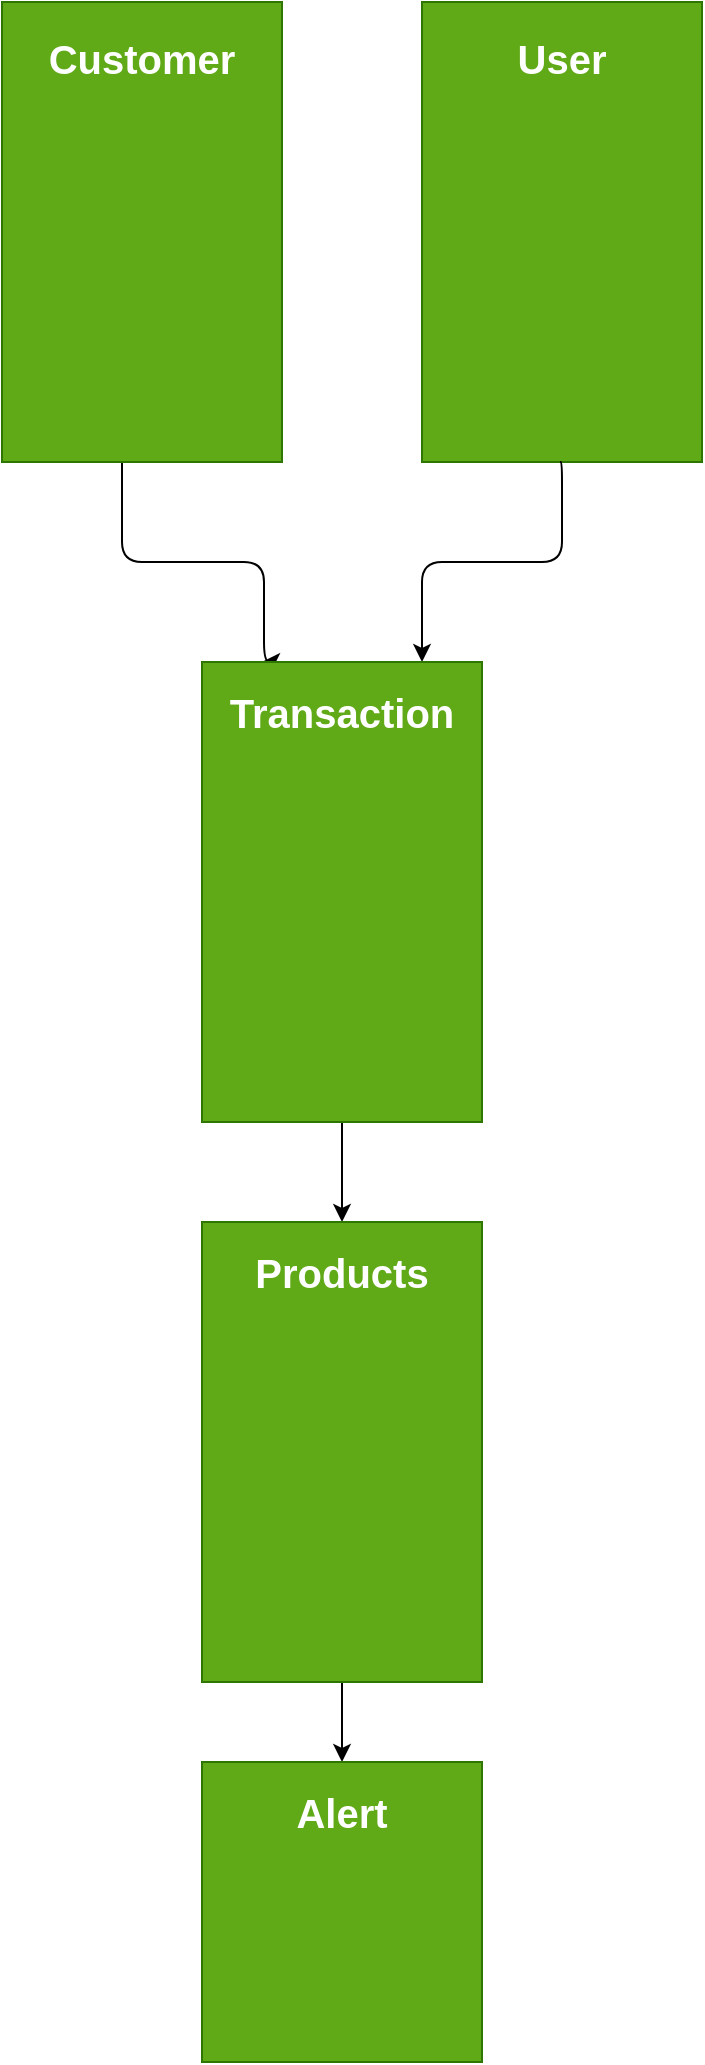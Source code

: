 <mxfile>
    <diagram id="hro7Z4Zt6wdqgMpPpdO3" name="Page-1">
        <mxGraphModel dx="861" dy="2763" grid="1" gridSize="10" guides="1" tooltips="1" connect="1" arrows="1" fold="1" page="1" pageScale="1" pageWidth="850" pageHeight="1100" math="0" shadow="0">
            <root>
                <mxCell id="0"/>
                <mxCell id="1" parent="0"/>
                <mxCell id="8" style="html=1;edgeStyle=orthogonalEdgeStyle;" edge="1" parent="1">
                    <mxGeometry relative="1" as="geometry">
                        <mxPoint x="320" y="-1310" as="targetPoint"/>
                        <mxPoint x="250" y="-1410" as="sourcePoint"/>
                        <Array as="points">
                            <mxPoint x="250" y="-1360"/>
                            <mxPoint x="321" y="-1360"/>
                        </Array>
                    </mxGeometry>
                </mxCell>
                <mxCell id="2" value="" style="rounded=0;whiteSpace=wrap;html=1;fillColor=#60a917;strokeColor=#2D7600;fontColor=#ffffff;" vertex="1" parent="1">
                    <mxGeometry x="190" y="-1640" width="140" height="230" as="geometry"/>
                </mxCell>
                <mxCell id="4" value="" style="rounded=0;whiteSpace=wrap;html=1;fillColor=#60a917;strokeColor=#2D7600;fontColor=#ffffff;" vertex="1" parent="1">
                    <mxGeometry x="400" y="-1640" width="140" height="230" as="geometry"/>
                </mxCell>
                <mxCell id="14" value="User" style="text;html=1;align=center;verticalAlign=middle;whiteSpace=wrap;rounded=0;fontStyle=1;fontColor=#FFFFFF;labelBackgroundColor=none;labelBorderColor=none;textShadow=0;fontSize=20;" vertex="1" parent="1">
                    <mxGeometry x="430" y="-1630" width="80" height="35" as="geometry"/>
                </mxCell>
                <mxCell id="15" value="Customer" style="text;html=1;align=center;verticalAlign=middle;whiteSpace=wrap;rounded=0;fontStyle=1;fontColor=#FFFFFF;labelBackgroundColor=none;labelBorderColor=none;textShadow=0;fontSize=20;" vertex="1" parent="1">
                    <mxGeometry x="220" y="-1630" width="80" height="35" as="geometry"/>
                </mxCell>
                <mxCell id="19" style="html=1;edgeStyle=orthogonalEdgeStyle;" edge="1" parent="1">
                    <mxGeometry relative="1" as="geometry">
                        <mxPoint x="400" y="-1310" as="targetPoint"/>
                        <mxPoint x="469" y="-1410" as="sourcePoint"/>
                        <Array as="points">
                            <mxPoint x="470" y="-1410"/>
                            <mxPoint x="470" y="-1360"/>
                            <mxPoint x="400" y="-1360"/>
                        </Array>
                    </mxGeometry>
                </mxCell>
                <mxCell id="23" style="edgeStyle=none;html=1;" edge="1" parent="1" source="20">
                    <mxGeometry relative="1" as="geometry">
                        <mxPoint x="360" y="-1030" as="targetPoint"/>
                    </mxGeometry>
                </mxCell>
                <mxCell id="20" value="" style="rounded=0;whiteSpace=wrap;html=1;fillColor=#60a917;strokeColor=#2D7600;fontColor=#ffffff;" vertex="1" parent="1">
                    <mxGeometry x="290" y="-1310" width="140" height="230" as="geometry"/>
                </mxCell>
                <mxCell id="21" value="Transaction" style="text;html=1;align=center;verticalAlign=middle;whiteSpace=wrap;rounded=0;fontColor=#FFFFFF;fontStyle=1;fontSize=20;" vertex="1" parent="1">
                    <mxGeometry x="330" y="-1300" width="60" height="30" as="geometry"/>
                </mxCell>
                <mxCell id="26" style="edgeStyle=none;html=1;" edge="1" parent="1" source="24">
                    <mxGeometry relative="1" as="geometry">
                        <mxPoint x="360" y="-760" as="targetPoint"/>
                    </mxGeometry>
                </mxCell>
                <mxCell id="24" value="" style="rounded=0;whiteSpace=wrap;html=1;fillColor=#60a917;strokeColor=#2D7600;fontColor=#ffffff;" vertex="1" parent="1">
                    <mxGeometry x="290" y="-1030" width="140" height="230" as="geometry"/>
                </mxCell>
                <mxCell id="25" value="Products" style="text;html=1;align=center;verticalAlign=middle;whiteSpace=wrap;rounded=0;fontStyle=1;fontSize=20;fontColor=#FFFFFF;" vertex="1" parent="1">
                    <mxGeometry x="330" y="-1020" width="60" height="30" as="geometry"/>
                </mxCell>
                <mxCell id="27" value="" style="rounded=0;whiteSpace=wrap;html=1;fillColor=#60a917;strokeColor=#2D7600;fontColor=#ffffff;" vertex="1" parent="1">
                    <mxGeometry x="290" y="-760" width="140" height="150" as="geometry"/>
                </mxCell>
                <mxCell id="28" value="Alert" style="text;html=1;align=center;verticalAlign=middle;whiteSpace=wrap;rounded=0;fontStyle=1;fontSize=20;fontColor=#FFFFFF;" vertex="1" parent="1">
                    <mxGeometry x="330" y="-750" width="60" height="30" as="geometry"/>
                </mxCell>
            </root>
        </mxGraphModel>
    </diagram>
</mxfile>